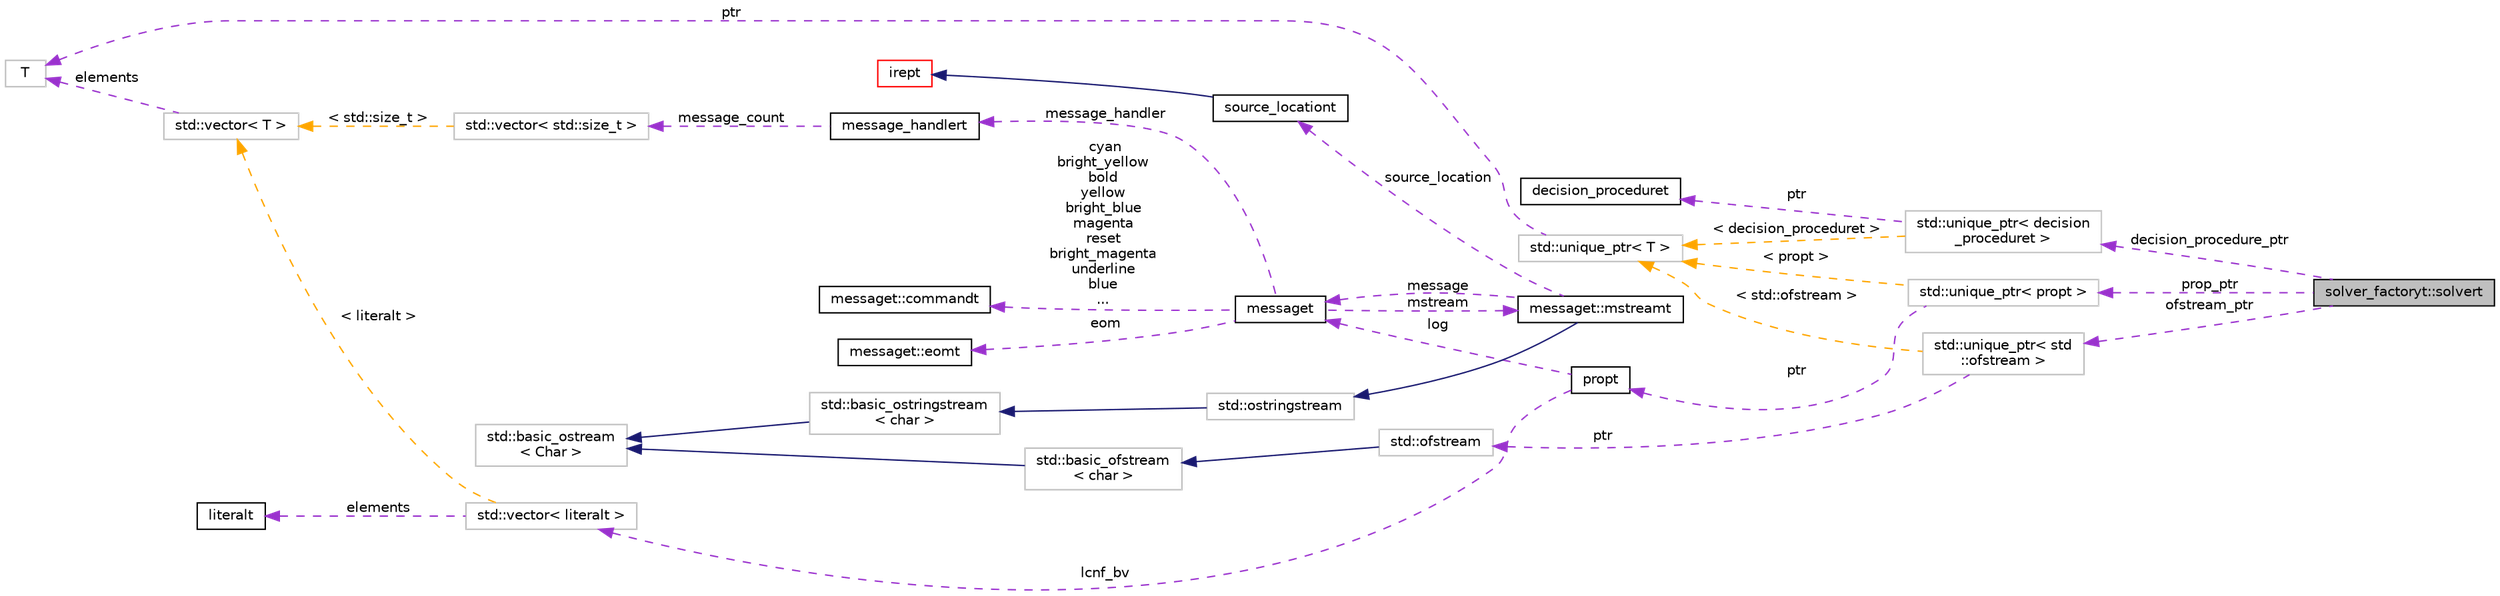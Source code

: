 digraph "solver_factoryt::solvert"
{
 // LATEX_PDF_SIZE
  bgcolor="transparent";
  edge [fontname="Helvetica",fontsize="10",labelfontname="Helvetica",labelfontsize="10"];
  node [fontname="Helvetica",fontsize="10",shape=record];
  rankdir="LR";
  Node1 [label="solver_factoryt::solvert",height=0.2,width=0.4,color="black", fillcolor="grey75", style="filled", fontcolor="black",tooltip=" "];
  Node2 -> Node1 [dir="back",color="darkorchid3",fontsize="10",style="dashed",label=" decision_procedure_ptr" ,fontname="Helvetica"];
  Node2 [label="std::unique_ptr\< decision\l_proceduret \>",height=0.2,width=0.4,color="grey75",tooltip=" "];
  Node3 -> Node2 [dir="back",color="darkorchid3",fontsize="10",style="dashed",label=" ptr" ,fontname="Helvetica"];
  Node3 [label="decision_proceduret",height=0.2,width=0.4,color="black",URL="$classdecision__proceduret.html",tooltip=" "];
  Node4 -> Node2 [dir="back",color="orange",fontsize="10",style="dashed",label=" \< decision_proceduret \>" ,fontname="Helvetica"];
  Node4 [label="std::unique_ptr\< T \>",height=0.2,width=0.4,color="grey75",tooltip="STL class."];
  Node5 -> Node4 [dir="back",color="darkorchid3",fontsize="10",style="dashed",label=" ptr" ,fontname="Helvetica"];
  Node5 [label="T",height=0.2,width=0.4,color="grey75",tooltip=" "];
  Node6 -> Node1 [dir="back",color="darkorchid3",fontsize="10",style="dashed",label=" prop_ptr" ,fontname="Helvetica"];
  Node6 [label="std::unique_ptr\< propt \>",height=0.2,width=0.4,color="grey75",tooltip=" "];
  Node7 -> Node6 [dir="back",color="darkorchid3",fontsize="10",style="dashed",label=" ptr" ,fontname="Helvetica"];
  Node7 [label="propt",height=0.2,width=0.4,color="black",URL="$classpropt.html",tooltip="TO_BE_DOCUMENTED."];
  Node8 -> Node7 [dir="back",color="darkorchid3",fontsize="10",style="dashed",label=" log" ,fontname="Helvetica"];
  Node8 [label="messaget",height=0.2,width=0.4,color="black",URL="$classmessaget.html",tooltip="Class that provides messages with a built-in verbosity 'level'."];
  Node9 -> Node8 [dir="back",color="darkorchid3",fontsize="10",style="dashed",label=" message_handler" ,fontname="Helvetica"];
  Node9 [label="message_handlert",height=0.2,width=0.4,color="black",URL="$classmessage__handlert.html",tooltip=" "];
  Node10 -> Node9 [dir="back",color="darkorchid3",fontsize="10",style="dashed",label=" message_count" ,fontname="Helvetica"];
  Node10 [label="std::vector\< std::size_t \>",height=0.2,width=0.4,color="grey75",tooltip=" "];
  Node11 -> Node10 [dir="back",color="orange",fontsize="10",style="dashed",label=" \< std::size_t \>" ,fontname="Helvetica"];
  Node11 [label="std::vector\< T \>",height=0.2,width=0.4,color="grey75",tooltip="STL class."];
  Node5 -> Node11 [dir="back",color="darkorchid3",fontsize="10",style="dashed",label=" elements" ,fontname="Helvetica"];
  Node12 -> Node8 [dir="back",color="darkorchid3",fontsize="10",style="dashed",label=" cyan\nbright_yellow\nbold\nyellow\nbright_blue\nmagenta\nreset\nbright_magenta\nunderline\nblue\n..." ,fontname="Helvetica"];
  Node12 [label="messaget::commandt",height=0.2,width=0.4,color="black",URL="$classmessaget_1_1commandt.html",tooltip=" "];
  Node13 -> Node8 [dir="back",color="darkorchid3",fontsize="10",style="dashed",label=" mstream" ,fontname="Helvetica"];
  Node13 [label="messaget::mstreamt",height=0.2,width=0.4,color="black",URL="$classmessaget_1_1mstreamt.html",tooltip=" "];
  Node14 -> Node13 [dir="back",color="midnightblue",fontsize="10",style="solid",fontname="Helvetica"];
  Node14 [label="std::ostringstream",height=0.2,width=0.4,color="grey75",tooltip="STL class."];
  Node15 -> Node14 [dir="back",color="midnightblue",fontsize="10",style="solid",fontname="Helvetica"];
  Node15 [label="std::basic_ostringstream\l\< char \>",height=0.2,width=0.4,color="grey75",tooltip="STL class."];
  Node16 -> Node15 [dir="back",color="midnightblue",fontsize="10",style="solid",fontname="Helvetica"];
  Node16 [label="std::basic_ostream\l\< Char \>",height=0.2,width=0.4,color="grey75",tooltip="STL class."];
  Node8 -> Node13 [dir="back",color="darkorchid3",fontsize="10",style="dashed",label=" message" ,fontname="Helvetica"];
  Node19 -> Node13 [dir="back",color="darkorchid3",fontsize="10",style="dashed",label=" source_location" ,fontname="Helvetica"];
  Node19 [label="source_locationt",height=0.2,width=0.4,color="black",URL="$classsource__locationt.html",tooltip=" "];
  Node20 -> Node19 [dir="back",color="midnightblue",fontsize="10",style="solid",fontname="Helvetica"];
  Node20 [label="irept",height=0.2,width=0.4,color="red",URL="$classirept.html",tooltip="There are a large number of kinds of tree structured or tree-like data in CPROVER."];
  Node27 -> Node8 [dir="back",color="darkorchid3",fontsize="10",style="dashed",label=" eom" ,fontname="Helvetica"];
  Node27 [label="messaget::eomt",height=0.2,width=0.4,color="black",URL="$classmessaget_1_1eomt.html",tooltip=" "];
  Node28 -> Node7 [dir="back",color="darkorchid3",fontsize="10",style="dashed",label=" lcnf_bv" ,fontname="Helvetica"];
  Node28 [label="std::vector\< literalt \>",height=0.2,width=0.4,color="grey75",tooltip=" "];
  Node29 -> Node28 [dir="back",color="darkorchid3",fontsize="10",style="dashed",label=" elements" ,fontname="Helvetica"];
  Node29 [label="literalt",height=0.2,width=0.4,color="black",URL="$classliteralt.html",tooltip=" "];
  Node11 -> Node28 [dir="back",color="orange",fontsize="10",style="dashed",label=" \< literalt \>" ,fontname="Helvetica"];
  Node4 -> Node6 [dir="back",color="orange",fontsize="10",style="dashed",label=" \< propt \>" ,fontname="Helvetica"];
  Node30 -> Node1 [dir="back",color="darkorchid3",fontsize="10",style="dashed",label=" ofstream_ptr" ,fontname="Helvetica"];
  Node30 [label="std::unique_ptr\< std\l::ofstream \>",height=0.2,width=0.4,color="grey75",tooltip=" "];
  Node31 -> Node30 [dir="back",color="darkorchid3",fontsize="10",style="dashed",label=" ptr" ,fontname="Helvetica"];
  Node31 [label="std::ofstream",height=0.2,width=0.4,color="grey75",tooltip="STL class."];
  Node32 -> Node31 [dir="back",color="midnightblue",fontsize="10",style="solid",fontname="Helvetica"];
  Node32 [label="std::basic_ofstream\l\< char \>",height=0.2,width=0.4,color="grey75",tooltip="STL class."];
  Node16 -> Node32 [dir="back",color="midnightblue",fontsize="10",style="solid",fontname="Helvetica"];
  Node4 -> Node30 [dir="back",color="orange",fontsize="10",style="dashed",label=" \< std::ofstream \>" ,fontname="Helvetica"];
}
